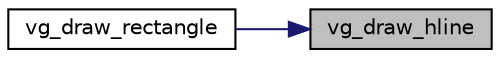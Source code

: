 digraph "vg_draw_hline"
{
 // LATEX_PDF_SIZE
  edge [fontname="Helvetica",fontsize="10",labelfontname="Helvetica",labelfontsize="10"];
  node [fontname="Helvetica",fontsize="10",shape=record];
  rankdir="RL";
  Node1 [label="vg_draw_hline",height=0.2,width=0.4,color="black", fillcolor="grey75", style="filled", fontcolor="black",tooltip=" "];
  Node1 -> Node2 [dir="back",color="midnightblue",fontsize="10",style="solid"];
  Node2 [label="vg_draw_rectangle",height=0.2,width=0.4,color="black", fillcolor="white", style="filled",URL="$graphic_8c.html#a99d2da2559e11200c6b40c469e9977ec",tooltip=" "];
}
